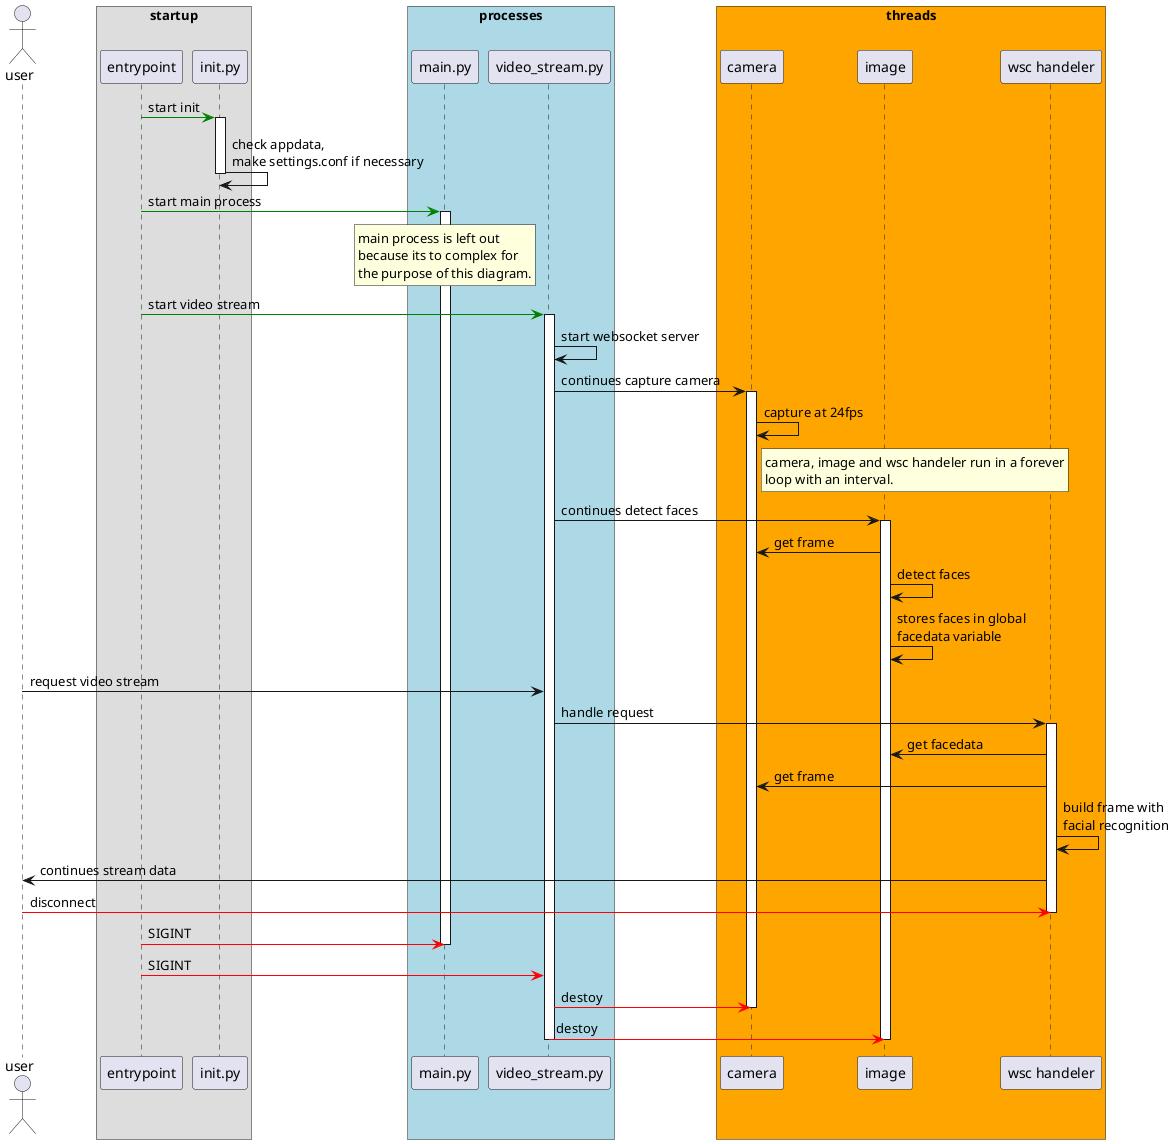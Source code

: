 @startuml
actor user

skinparam BoxPadding 50

box "startup"
participant entrypoint
participant init.py
end box

box "processes" #LightBlue
participant main.py
participant video_stream.py
end box

box "threads" #orange
participant camera
participant image
participant wsc as "wsc handeler"
end box


entrypoint [#green]-> init.py: start init

activate init.py
init.py -> init.py: check appdata,\nmake settings.conf if necessary
deactivate init.py

entrypoint [#green]-> main.py: start main process
rnote over main.py
	main process is left out
	because its to complex for
	the purpose of this diagram.
end note
activate main.py
entrypoint [#green]-> video_stream.py: start video stream
activate video_stream.py


video_stream.py -> video_stream.py: start websocket server
video_stream.py -> camera: continues capture camera
activate camera
camera -> camera: capture at 24fps
rnote right of camera
	camera, image and wsc handeler run in a forever
	loop with an interval.
end note
video_stream.py -> image: continues detect faces
activate image
image -> camera: get frame
image -> image: detect faces
image -> image: stores faces in global \nfacedata variable

user -> video_stream.py: request video stream
video_stream.py -> wsc: handle request
activate wsc
wsc -> image: get facedata
wsc -> camera: get frame
wsc -> wsc: build frame with \nfacial recognition
wsc -> user: continues stream data

user [#red]-> wsc: disconnect
deactivate wsc

entrypoint [#red]-> main.py: SIGINT
deactivate main.py
entrypoint [#red]-> video_stream.py: SIGINT
video_stream.py -[#red]> camera: destoy
deactivate camera
video_stream.py [#red]-> image: destoy
deactivate image
deactivate video_stream.py
@enduml